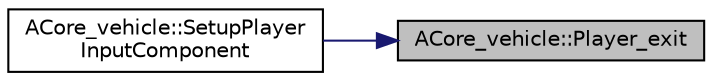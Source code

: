 digraph "ACore_vehicle::Player_exit"
{
 // LATEX_PDF_SIZE
  edge [fontname="Helvetica",fontsize="10",labelfontname="Helvetica",labelfontsize="10"];
  node [fontname="Helvetica",fontsize="10",shape=record];
  rankdir="RL";
  Node1 [label="ACore_vehicle::Player_exit",height=0.2,width=0.4,color="black", fillcolor="grey75", style="filled", fontcolor="black",tooltip="플레이어가 차량에서 나감"];
  Node1 -> Node2 [dir="back",color="midnightblue",fontsize="10",style="solid"];
  Node2 [label="ACore_vehicle::SetupPlayer\lInputComponent",height=0.2,width=0.4,color="black", fillcolor="white", style="filled",URL="$class_a_core__vehicle.html#af772c2fe92e48756753ccfa1c2f9bb7c",tooltip=" "];
}
